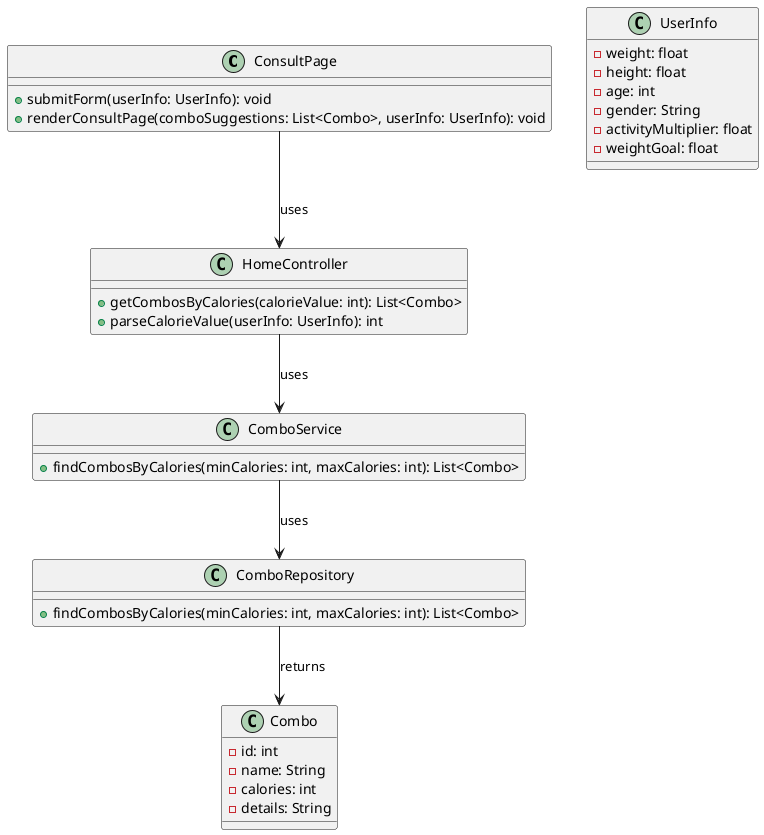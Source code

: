 @startuml
class ConsultPage {
    +submitForm(userInfo: UserInfo): void
    +renderConsultPage(comboSuggestions: List<Combo>, userInfo: UserInfo): void
}

class HomeController {
    +getCombosByCalories(calorieValue: int): List<Combo>
    +parseCalorieValue(userInfo: UserInfo): int
}

class ComboService {
    +findCombosByCalories(minCalories: int, maxCalories: int): List<Combo>
}

class ComboRepository {
    +findCombosByCalories(minCalories: int, maxCalories: int): List<Combo>
}

class Combo {
    -id: int
    -name: String
    -calories: int
    -details: String
}

class UserInfo {
    -weight: float
    -height: float
    -age: int
    -gender: String
    -activityMultiplier: float
    -weightGoal: float
}

ConsultPage --> HomeController : uses
HomeController --> ComboService : uses
ComboService --> ComboRepository : uses
ComboRepository --> Combo : returns
@enduml
